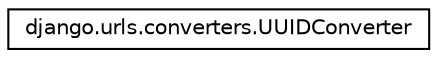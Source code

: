 digraph "Graphical Class Hierarchy"
{
 // LATEX_PDF_SIZE
  edge [fontname="Helvetica",fontsize="10",labelfontname="Helvetica",labelfontsize="10"];
  node [fontname="Helvetica",fontsize="10",shape=record];
  rankdir="LR";
  Node0 [label="django.urls.converters.UUIDConverter",height=0.2,width=0.4,color="black", fillcolor="white", style="filled",URL="$classdjango_1_1urls_1_1converters_1_1_u_u_i_d_converter.html",tooltip=" "];
}
